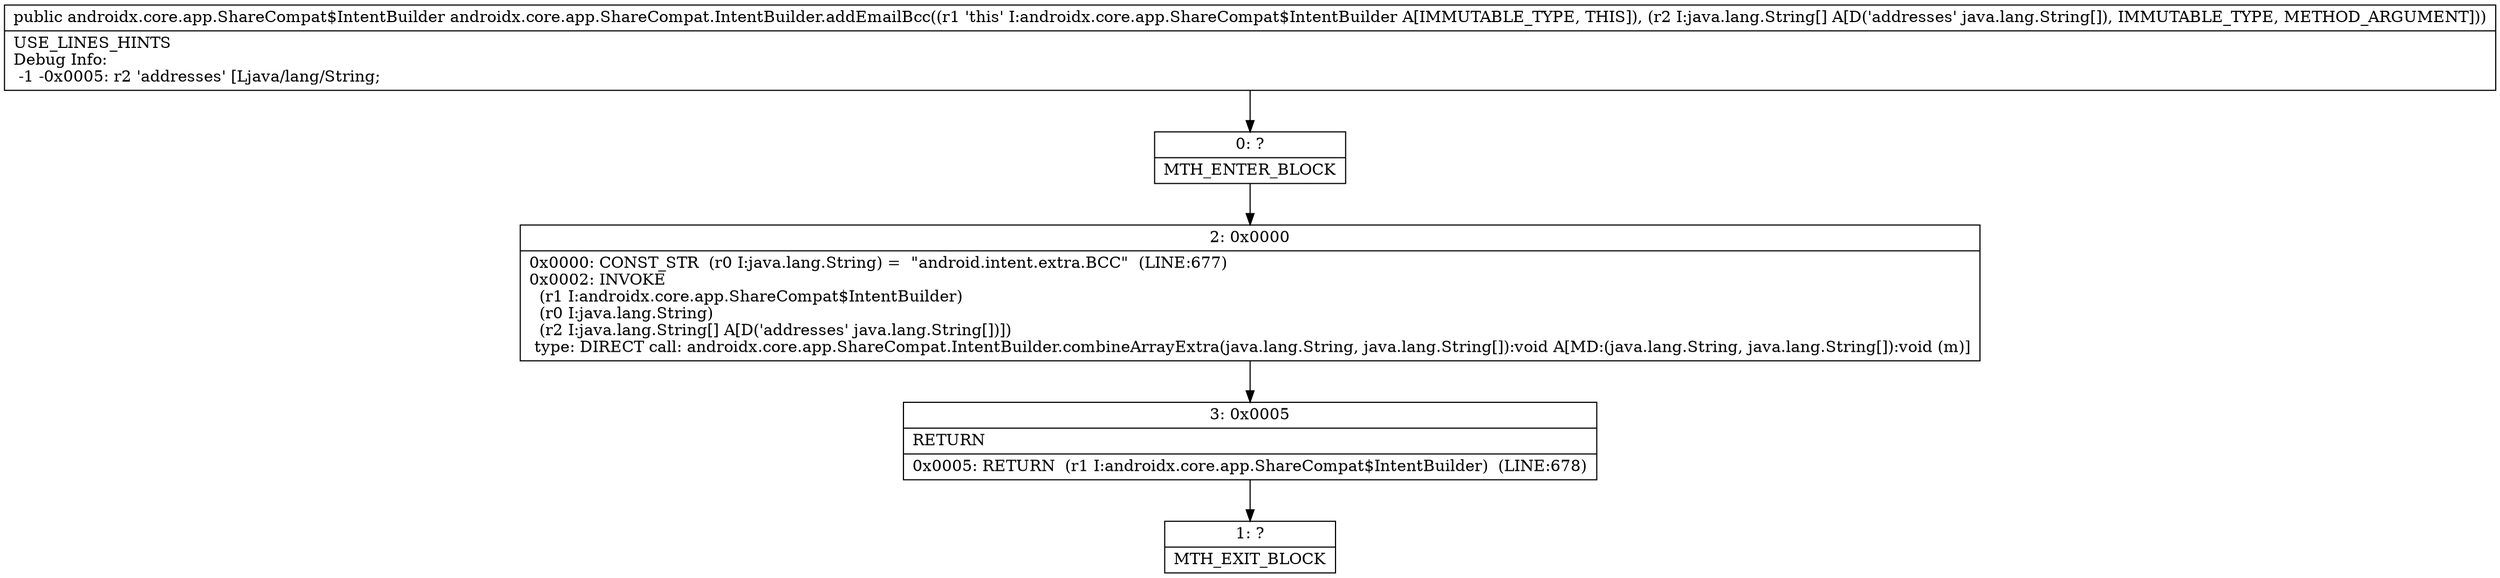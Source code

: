 digraph "CFG forandroidx.core.app.ShareCompat.IntentBuilder.addEmailBcc([Ljava\/lang\/String;)Landroidx\/core\/app\/ShareCompat$IntentBuilder;" {
Node_0 [shape=record,label="{0\:\ ?|MTH_ENTER_BLOCK\l}"];
Node_2 [shape=record,label="{2\:\ 0x0000|0x0000: CONST_STR  (r0 I:java.lang.String) =  \"android.intent.extra.BCC\"  (LINE:677)\l0x0002: INVOKE  \l  (r1 I:androidx.core.app.ShareCompat$IntentBuilder)\l  (r0 I:java.lang.String)\l  (r2 I:java.lang.String[] A[D('addresses' java.lang.String[])])\l type: DIRECT call: androidx.core.app.ShareCompat.IntentBuilder.combineArrayExtra(java.lang.String, java.lang.String[]):void A[MD:(java.lang.String, java.lang.String[]):void (m)]\l}"];
Node_3 [shape=record,label="{3\:\ 0x0005|RETURN\l|0x0005: RETURN  (r1 I:androidx.core.app.ShareCompat$IntentBuilder)  (LINE:678)\l}"];
Node_1 [shape=record,label="{1\:\ ?|MTH_EXIT_BLOCK\l}"];
MethodNode[shape=record,label="{public androidx.core.app.ShareCompat$IntentBuilder androidx.core.app.ShareCompat.IntentBuilder.addEmailBcc((r1 'this' I:androidx.core.app.ShareCompat$IntentBuilder A[IMMUTABLE_TYPE, THIS]), (r2 I:java.lang.String[] A[D('addresses' java.lang.String[]), IMMUTABLE_TYPE, METHOD_ARGUMENT]))  | USE_LINES_HINTS\lDebug Info:\l  \-1 \-0x0005: r2 'addresses' [Ljava\/lang\/String;\l}"];
MethodNode -> Node_0;Node_0 -> Node_2;
Node_2 -> Node_3;
Node_3 -> Node_1;
}

